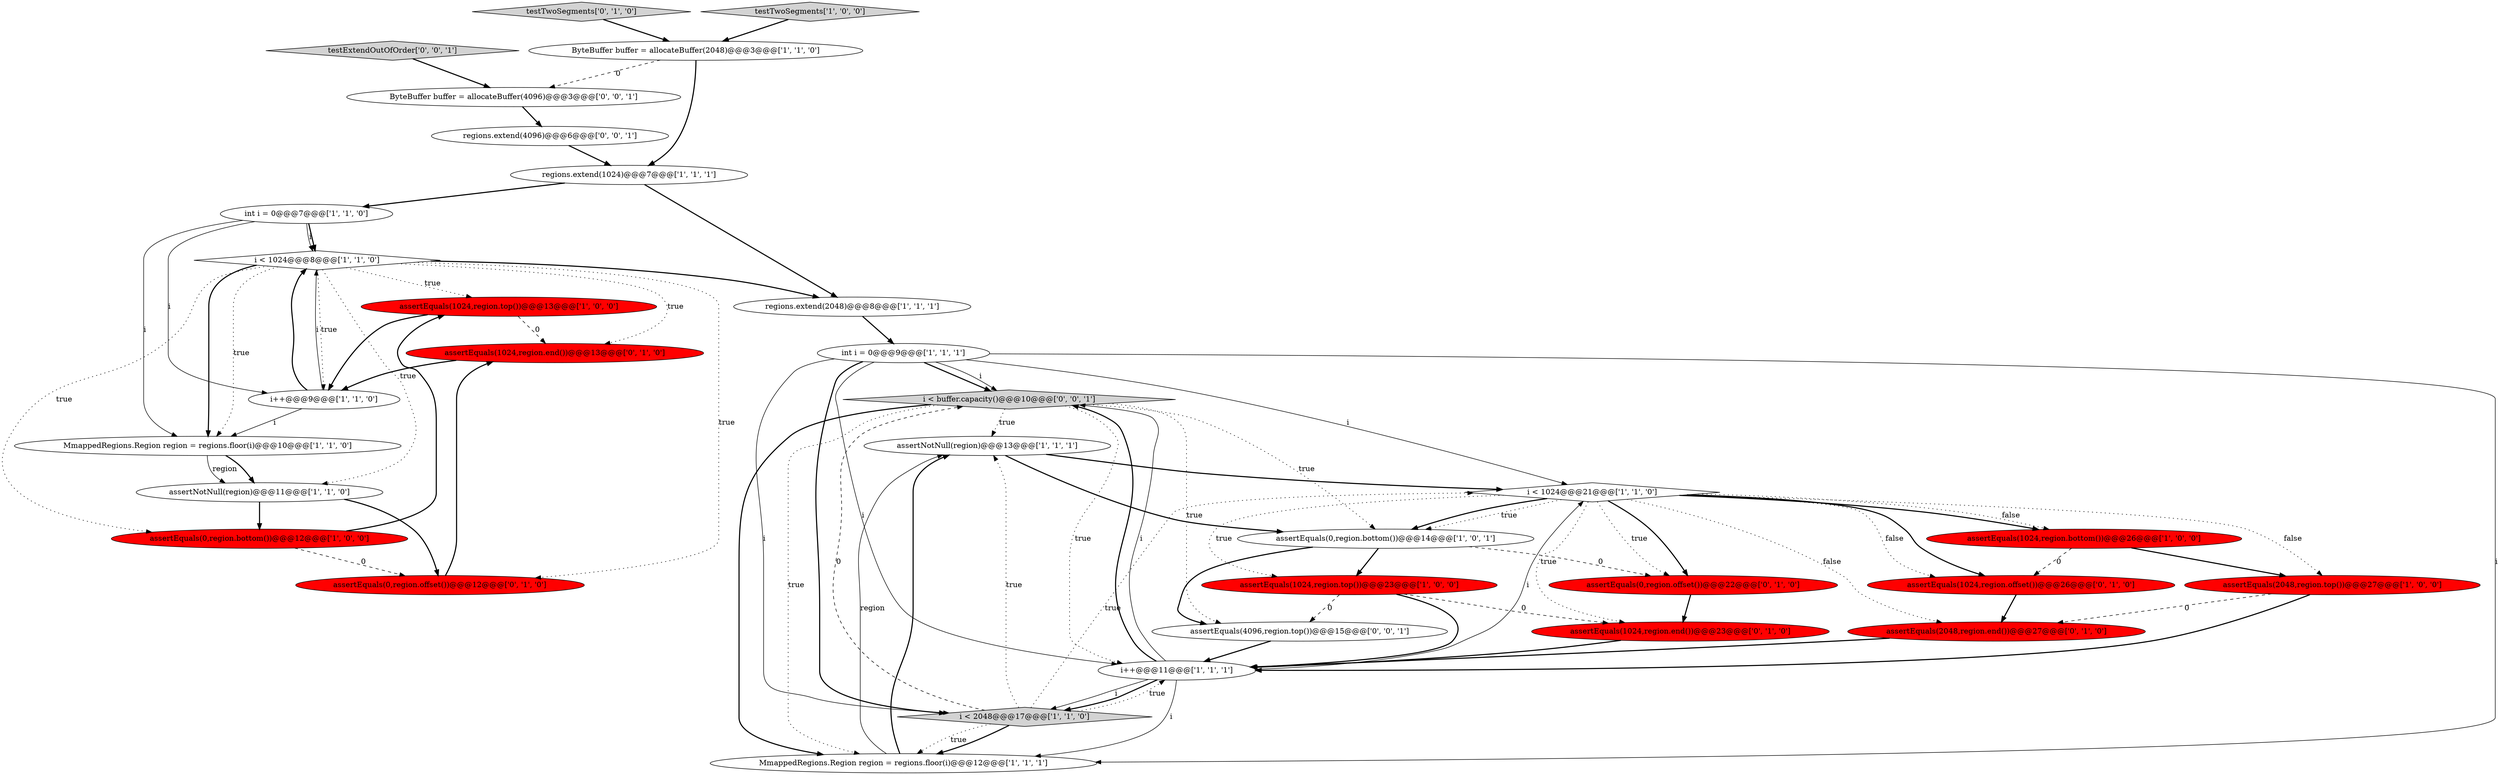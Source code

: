 digraph {
3 [style = filled, label = "i < 1024@@@8@@@['1', '1', '0']", fillcolor = white, shape = diamond image = "AAA0AAABBB1BBB"];
2 [style = filled, label = "assertEquals(1024,region.top())@@@13@@@['1', '0', '0']", fillcolor = red, shape = ellipse image = "AAA1AAABBB1BBB"];
28 [style = filled, label = "i < buffer.capacity()@@@10@@@['0', '0', '1']", fillcolor = lightgray, shape = diamond image = "AAA0AAABBB3BBB"];
25 [style = filled, label = "assertEquals(0,region.offset())@@@22@@@['0', '1', '0']", fillcolor = red, shape = ellipse image = "AAA1AAABBB2BBB"];
11 [style = filled, label = "assertNotNull(region)@@@13@@@['1', '1', '1']", fillcolor = white, shape = ellipse image = "AAA0AAABBB1BBB"];
26 [style = filled, label = "assertEquals(1024,region.end())@@@13@@@['0', '1', '0']", fillcolor = red, shape = ellipse image = "AAA1AAABBB2BBB"];
27 [style = filled, label = "assertEquals(2048,region.end())@@@27@@@['0', '1', '0']", fillcolor = red, shape = ellipse image = "AAA1AAABBB2BBB"];
30 [style = filled, label = "assertEquals(4096,region.top())@@@15@@@['0', '0', '1']", fillcolor = white, shape = ellipse image = "AAA0AAABBB3BBB"];
15 [style = filled, label = "MmappedRegions.Region region = regions.floor(i)@@@12@@@['1', '1', '1']", fillcolor = white, shape = ellipse image = "AAA0AAABBB1BBB"];
17 [style = filled, label = "assertEquals(1024,region.bottom())@@@26@@@['1', '0', '0']", fillcolor = red, shape = ellipse image = "AAA1AAABBB1BBB"];
22 [style = filled, label = "assertEquals(0,region.offset())@@@12@@@['0', '1', '0']", fillcolor = red, shape = ellipse image = "AAA1AAABBB2BBB"];
4 [style = filled, label = "MmappedRegions.Region region = regions.floor(i)@@@10@@@['1', '1', '0']", fillcolor = white, shape = ellipse image = "AAA0AAABBB1BBB"];
18 [style = filled, label = "assertNotNull(region)@@@11@@@['1', '1', '0']", fillcolor = white, shape = ellipse image = "AAA0AAABBB1BBB"];
24 [style = filled, label = "testTwoSegments['0', '1', '0']", fillcolor = lightgray, shape = diamond image = "AAA0AAABBB2BBB"];
7 [style = filled, label = "i < 2048@@@17@@@['1', '1', '0']", fillcolor = lightgray, shape = diamond image = "AAA0AAABBB1BBB"];
6 [style = filled, label = "int i = 0@@@9@@@['1', '1', '1']", fillcolor = white, shape = ellipse image = "AAA0AAABBB1BBB"];
10 [style = filled, label = "i++@@@9@@@['1', '1', '0']", fillcolor = white, shape = ellipse image = "AAA0AAABBB1BBB"];
14 [style = filled, label = "testTwoSegments['1', '0', '0']", fillcolor = lightgray, shape = diamond image = "AAA0AAABBB1BBB"];
19 [style = filled, label = "assertEquals(0,region.bottom())@@@12@@@['1', '0', '0']", fillcolor = red, shape = ellipse image = "AAA1AAABBB1BBB"];
5 [style = filled, label = "regions.extend(2048)@@@8@@@['1', '1', '1']", fillcolor = white, shape = ellipse image = "AAA0AAABBB1BBB"];
23 [style = filled, label = "assertEquals(1024,region.end())@@@23@@@['0', '1', '0']", fillcolor = red, shape = ellipse image = "AAA1AAABBB2BBB"];
29 [style = filled, label = "ByteBuffer buffer = allocateBuffer(4096)@@@3@@@['0', '0', '1']", fillcolor = white, shape = ellipse image = "AAA0AAABBB3BBB"];
9 [style = filled, label = "ByteBuffer buffer = allocateBuffer(2048)@@@3@@@['1', '1', '0']", fillcolor = white, shape = ellipse image = "AAA0AAABBB1BBB"];
32 [style = filled, label = "testExtendOutOfOrder['0', '0', '1']", fillcolor = lightgray, shape = diamond image = "AAA0AAABBB3BBB"];
1 [style = filled, label = "regions.extend(1024)@@@7@@@['1', '1', '1']", fillcolor = white, shape = ellipse image = "AAA0AAABBB1BBB"];
21 [style = filled, label = "assertEquals(1024,region.offset())@@@26@@@['0', '1', '0']", fillcolor = red, shape = ellipse image = "AAA1AAABBB2BBB"];
20 [style = filled, label = "i++@@@11@@@['1', '1', '1']", fillcolor = white, shape = ellipse image = "AAA0AAABBB1BBB"];
8 [style = filled, label = "i < 1024@@@21@@@['1', '1', '0']", fillcolor = white, shape = diamond image = "AAA0AAABBB1BBB"];
0 [style = filled, label = "int i = 0@@@7@@@['1', '1', '0']", fillcolor = white, shape = ellipse image = "AAA0AAABBB1BBB"];
16 [style = filled, label = "assertEquals(2048,region.top())@@@27@@@['1', '0', '0']", fillcolor = red, shape = ellipse image = "AAA1AAABBB1BBB"];
31 [style = filled, label = "regions.extend(4096)@@@6@@@['0', '0', '1']", fillcolor = white, shape = ellipse image = "AAA0AAABBB3BBB"];
12 [style = filled, label = "assertEquals(0,region.bottom())@@@14@@@['1', '0', '1']", fillcolor = white, shape = ellipse image = "AAA0AAABBB1BBB"];
13 [style = filled, label = "assertEquals(1024,region.top())@@@23@@@['1', '0', '0']", fillcolor = red, shape = ellipse image = "AAA1AAABBB1BBB"];
1->5 [style = bold, label=""];
28->11 [style = dotted, label="true"];
26->10 [style = bold, label=""];
16->27 [style = dashed, label="0"];
30->20 [style = bold, label=""];
28->15 [style = dotted, label="true"];
31->1 [style = bold, label=""];
0->4 [style = solid, label="i"];
13->23 [style = dashed, label="0"];
3->4 [style = bold, label=""];
28->30 [style = dotted, label="true"];
3->5 [style = bold, label=""];
18->22 [style = bold, label=""];
6->28 [style = bold, label=""];
15->11 [style = bold, label=""];
14->9 [style = bold, label=""];
8->21 [style = dotted, label="false"];
2->26 [style = dashed, label="0"];
17->16 [style = bold, label=""];
0->3 [style = bold, label=""];
15->11 [style = solid, label="region"];
18->19 [style = bold, label=""];
3->26 [style = dotted, label="true"];
8->23 [style = dotted, label="true"];
4->18 [style = bold, label=""];
11->12 [style = bold, label=""];
1->0 [style = bold, label=""];
19->2 [style = bold, label=""];
6->7 [style = solid, label="i"];
8->27 [style = dotted, label="false"];
8->17 [style = bold, label=""];
8->12 [style = dotted, label="true"];
5->6 [style = bold, label=""];
3->18 [style = dotted, label="true"];
11->8 [style = bold, label=""];
6->15 [style = solid, label="i"];
4->18 [style = solid, label="region"];
20->7 [style = bold, label=""];
9->1 [style = bold, label=""];
6->7 [style = bold, label=""];
7->8 [style = dotted, label="true"];
16->20 [style = bold, label=""];
27->20 [style = bold, label=""];
8->16 [style = dotted, label="false"];
20->15 [style = solid, label="i"];
22->26 [style = bold, label=""];
8->25 [style = dotted, label="true"];
23->20 [style = bold, label=""];
20->8 [style = solid, label="i"];
8->17 [style = dotted, label="false"];
6->20 [style = solid, label="i"];
20->7 [style = solid, label="i"];
21->27 [style = bold, label=""];
6->28 [style = solid, label="i"];
28->20 [style = dotted, label="true"];
3->10 [style = dotted, label="true"];
2->10 [style = bold, label=""];
7->15 [style = dotted, label="true"];
0->10 [style = solid, label="i"];
12->13 [style = bold, label=""];
7->11 [style = dotted, label="true"];
7->28 [style = dashed, label="0"];
0->3 [style = solid, label="i"];
7->15 [style = bold, label=""];
8->13 [style = dotted, label="true"];
8->12 [style = bold, label=""];
24->9 [style = bold, label=""];
28->12 [style = dotted, label="true"];
20->28 [style = solid, label="i"];
28->15 [style = bold, label=""];
25->23 [style = bold, label=""];
29->31 [style = bold, label=""];
20->28 [style = bold, label=""];
3->4 [style = dotted, label="true"];
10->3 [style = bold, label=""];
12->30 [style = bold, label=""];
10->4 [style = solid, label="i"];
17->21 [style = dashed, label="0"];
6->8 [style = solid, label="i"];
7->20 [style = dotted, label="true"];
32->29 [style = bold, label=""];
3->19 [style = dotted, label="true"];
12->25 [style = dashed, label="0"];
9->29 [style = dashed, label="0"];
3->22 [style = dotted, label="true"];
8->21 [style = bold, label=""];
8->25 [style = bold, label=""];
13->30 [style = dashed, label="0"];
10->3 [style = solid, label="i"];
3->2 [style = dotted, label="true"];
19->22 [style = dashed, label="0"];
13->20 [style = bold, label=""];
}
